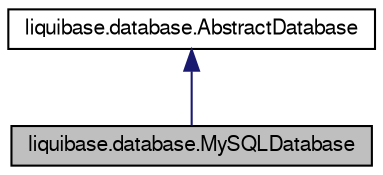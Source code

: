 digraph G
{
  edge [fontname="FreeSans",fontsize=10,labelfontname="FreeSans",labelfontsize=10];
  node [fontname="FreeSans",fontsize=10,shape=record];
  Node1 [label="liquibase.database.MySQLDatabase",height=0.2,width=0.4,color="black", fillcolor="grey75", style="filled" fontcolor="black"];
  Node2 -> Node1 [dir=back,color="midnightblue",fontsize=10,style="solid",fontname="FreeSans"];
  Node2 [label="liquibase.database.AbstractDatabase",height=0.2,width=0.4,color="black", fillcolor="white", style="filled",URL="$classliquibase_1_1database_1_1_abstract_database.html",tooltip="AbstractDatabase is extended by all supported databases as a facade to the underlying..."];
}
